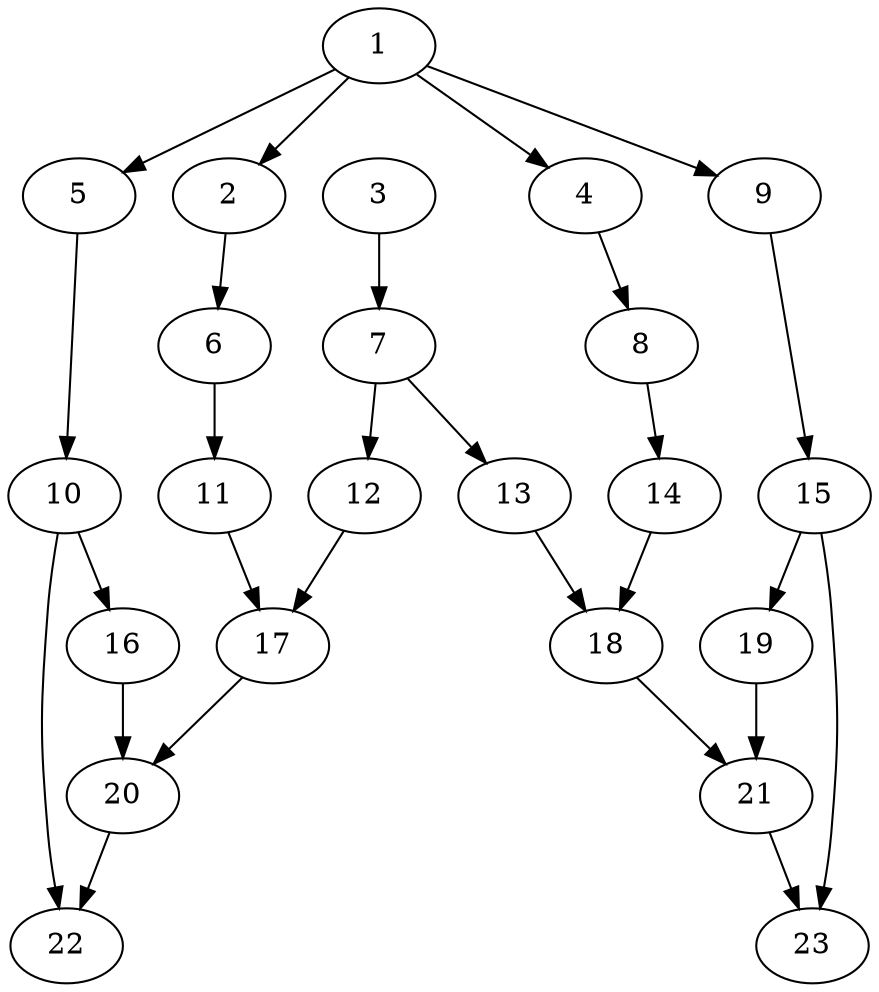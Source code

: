 strict digraph  {
1;
2;
4;
5;
9;
6;
3;
7;
8;
10;
11;
12;
13;
14;
15;
16;
22;
17;
18;
19;
23;
20;
21;
1 -> 2;
1 -> 4;
1 -> 5;
1 -> 9;
2 -> 6;
4 -> 8;
5 -> 10;
9 -> 15;
6 -> 11;
3 -> 7;
7 -> 12;
7 -> 13;
8 -> 14;
10 -> 16;
10 -> 22;
11 -> 17;
12 -> 17;
13 -> 18;
14 -> 18;
15 -> 19;
15 -> 23;
16 -> 20;
17 -> 20;
18 -> 21;
19 -> 21;
20 -> 22;
21 -> 23;
}
